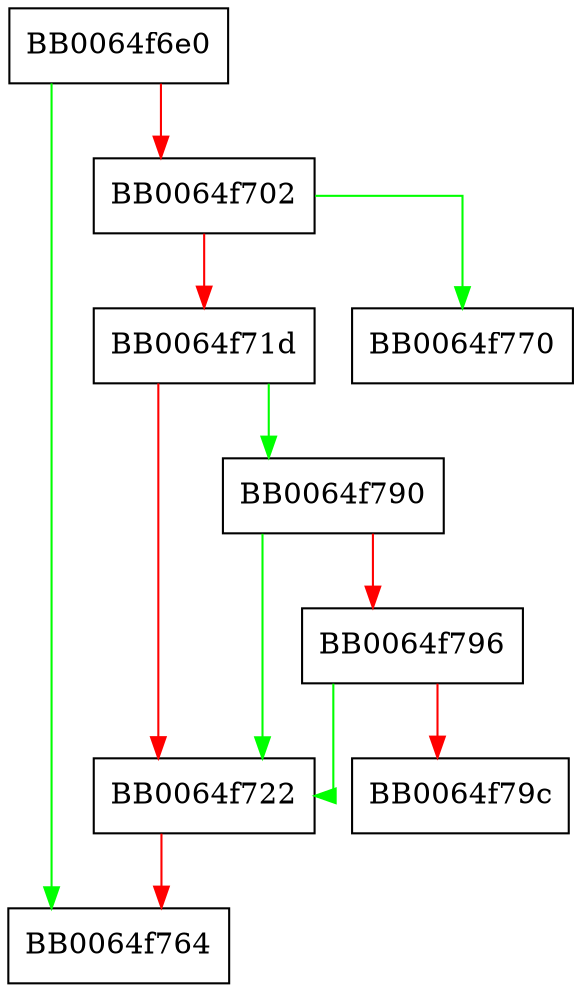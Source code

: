 digraph TS_CONF_set_ordering {
  node [shape="box"];
  graph [splines=ortho];
  BB0064f6e0 -> BB0064f764 [color="green"];
  BB0064f6e0 -> BB0064f702 [color="red"];
  BB0064f702 -> BB0064f770 [color="green"];
  BB0064f702 -> BB0064f71d [color="red"];
  BB0064f71d -> BB0064f790 [color="green"];
  BB0064f71d -> BB0064f722 [color="red"];
  BB0064f722 -> BB0064f764 [color="red"];
  BB0064f790 -> BB0064f722 [color="green"];
  BB0064f790 -> BB0064f796 [color="red"];
  BB0064f796 -> BB0064f722 [color="green"];
  BB0064f796 -> BB0064f79c [color="red"];
}